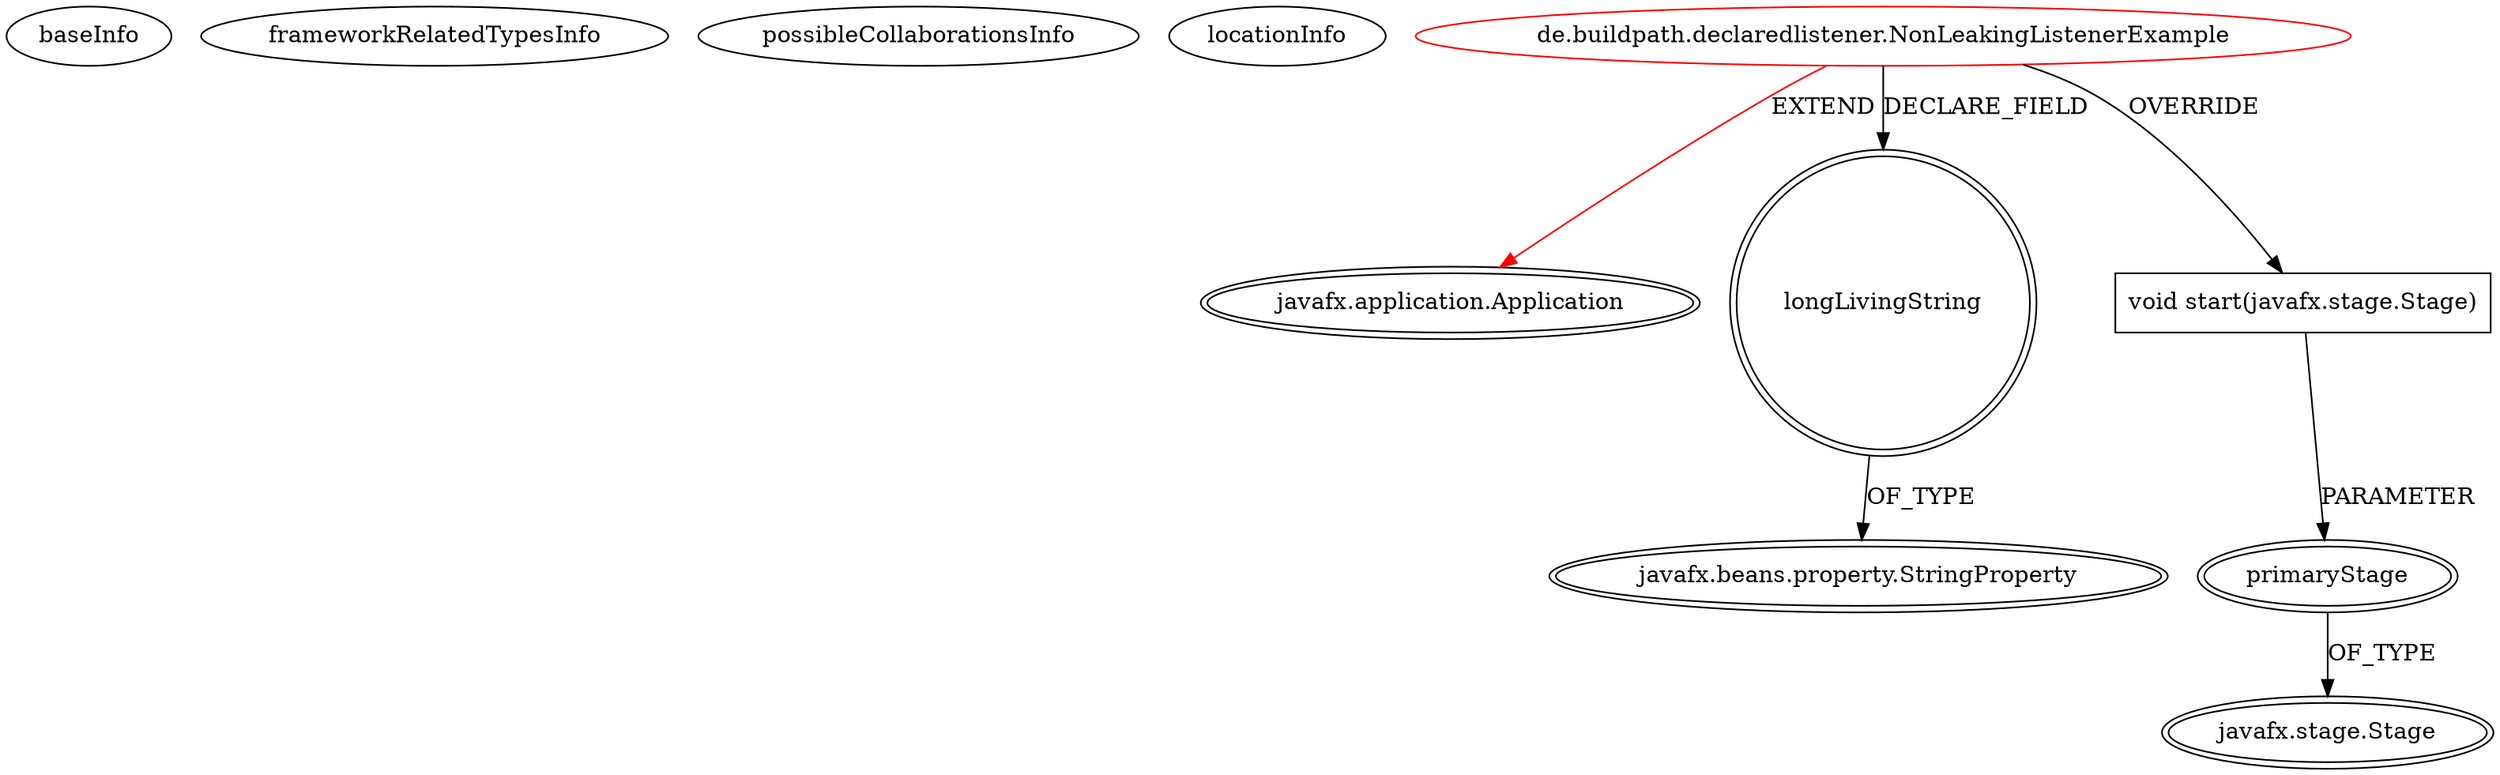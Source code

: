digraph {
baseInfo[graphId=4175,category="extension_graph",isAnonymous=false,possibleRelation=false]
frameworkRelatedTypesInfo[0="javafx.application.Application"]
possibleCollaborationsInfo[]
locationInfo[projectName="sialcasa-javafxlistener",filePath="/sialcasa-javafxlistener/javafxlistener-master/src/de/buildpath/declaredlistener/NonLeakingListenerExample.java",contextSignature="NonLeakingListenerExample",graphId="4175"]
0[label="de.buildpath.declaredlistener.NonLeakingListenerExample",vertexType="ROOT_CLIENT_CLASS_DECLARATION",isFrameworkType=false,color=red]
1[label="javafx.application.Application",vertexType="FRAMEWORK_CLASS_TYPE",isFrameworkType=true,peripheries=2]
2[label="longLivingString",vertexType="FIELD_DECLARATION",isFrameworkType=true,peripheries=2,shape=circle]
3[label="javafx.beans.property.StringProperty",vertexType="FRAMEWORK_CLASS_TYPE",isFrameworkType=true,peripheries=2]
4[label="void start(javafx.stage.Stage)",vertexType="OVERRIDING_METHOD_DECLARATION",isFrameworkType=false,shape=box]
5[label="primaryStage",vertexType="PARAMETER_DECLARATION",isFrameworkType=true,peripheries=2]
6[label="javafx.stage.Stage",vertexType="FRAMEWORK_CLASS_TYPE",isFrameworkType=true,peripheries=2]
0->1[label="EXTEND",color=red]
0->2[label="DECLARE_FIELD"]
2->3[label="OF_TYPE"]
0->4[label="OVERRIDE"]
5->6[label="OF_TYPE"]
4->5[label="PARAMETER"]
}
